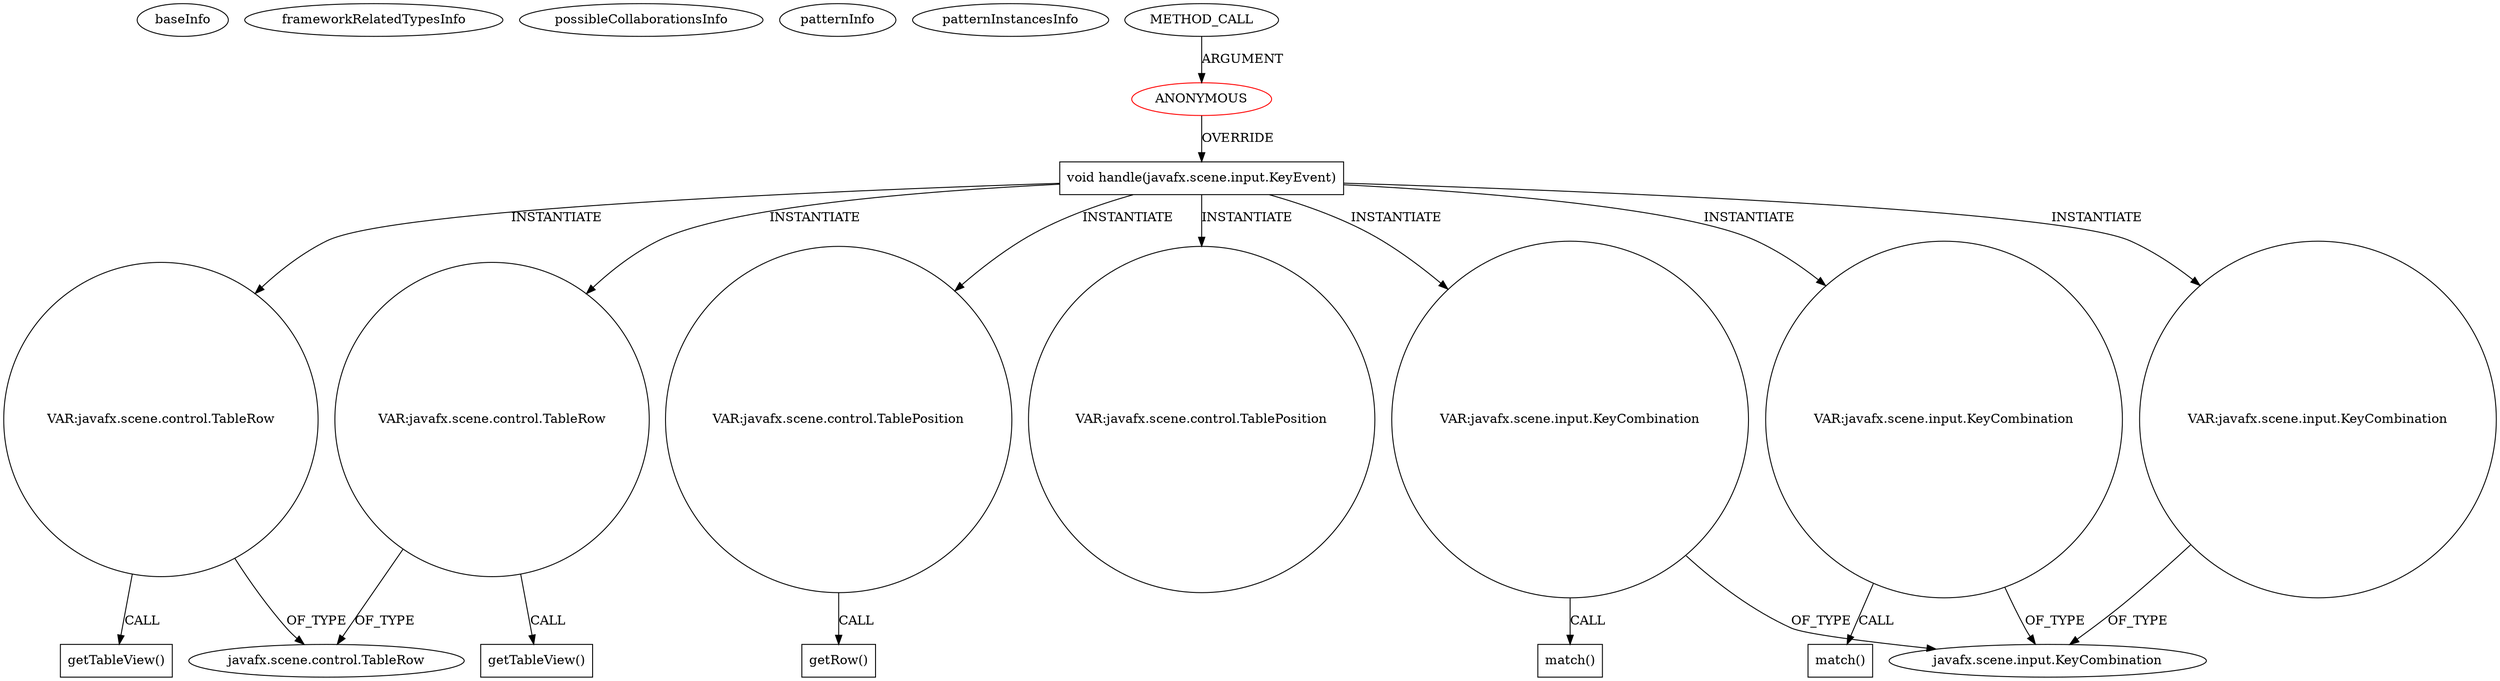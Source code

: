 digraph {
baseInfo[graphId=4171,category="pattern",isAnonymous=true,possibleRelation=false]
frameworkRelatedTypesInfo[]
possibleCollaborationsInfo[]
patternInfo[frequency=2.0,patternRootClient=0]
patternInstancesInfo[0="svadlamudi-GaussJordanElimination~/svadlamudi-GaussJordanElimination/GaussJordanElimination-master/src/gauss/jordan/elimination/EditingTableCell.java~void createTextField()~4378"]
21[label="javafx.scene.control.TableRow",vertexType="FRAMEWORK_CLASS_TYPE",isFrameworkType=false]
19[label="VAR:javafx.scene.control.TableRow",vertexType="VARIABLE_EXPRESION",isFrameworkType=false,shape=circle]
20[label="getTableView()",vertexType="INSIDE_CALL",isFrameworkType=false,shape=box]
31[label="VAR:javafx.scene.control.TableRow",vertexType="VARIABLE_EXPRESION",isFrameworkType=false,shape=circle]
32[label="getTableView()",vertexType="INSIDE_CALL",isFrameworkType=false,shape=box]
4[label="void handle(javafx.scene.input.KeyEvent)",vertexType="OVERRIDING_METHOD_DECLARATION",isFrameworkType=false,shape=box]
13[label="VAR:javafx.scene.control.TablePosition",vertexType="VARIABLE_EXPRESION",isFrameworkType=false,shape=circle]
25[label="VAR:javafx.scene.control.TablePosition",vertexType="VARIABLE_EXPRESION",isFrameworkType=false,shape=circle]
14[label="getRow()",vertexType="INSIDE_CALL",isFrameworkType=false,shape=box]
0[label="ANONYMOUS",vertexType="ROOT_ANONYMOUS_DECLARATION",isFrameworkType=false,color=red]
2[label="METHOD_CALL",vertexType="OUTSIDE_CALL",isFrameworkType=false]
50[label="VAR:javafx.scene.input.KeyCombination",vertexType="VARIABLE_EXPRESION",isFrameworkType=false,shape=circle]
51[label="match()",vertexType="INSIDE_CALL",isFrameworkType=false,shape=box]
9[label="javafx.scene.input.KeyCombination",vertexType="FRAMEWORK_CLASS_TYPE",isFrameworkType=false]
7[label="VAR:javafx.scene.input.KeyCombination",vertexType="VARIABLE_EXPRESION",isFrameworkType=false,shape=circle]
8[label="match()",vertexType="INSIDE_CALL",isFrameworkType=false,shape=box]
10[label="VAR:javafx.scene.input.KeyCombination",vertexType="VARIABLE_EXPRESION",isFrameworkType=false,shape=circle]
4->25[label="INSTANTIATE"]
4->7[label="INSTANTIATE"]
50->9[label="OF_TYPE"]
4->19[label="INSTANTIATE"]
13->14[label="CALL"]
4->13[label="INSTANTIATE"]
7->9[label="OF_TYPE"]
4->50[label="INSTANTIATE"]
31->21[label="OF_TYPE"]
4->10[label="INSTANTIATE"]
19->20[label="CALL"]
50->51[label="CALL"]
2->0[label="ARGUMENT"]
4->31[label="INSTANTIATE"]
0->4[label="OVERRIDE"]
31->32[label="CALL"]
19->21[label="OF_TYPE"]
10->9[label="OF_TYPE"]
7->8[label="CALL"]
}
